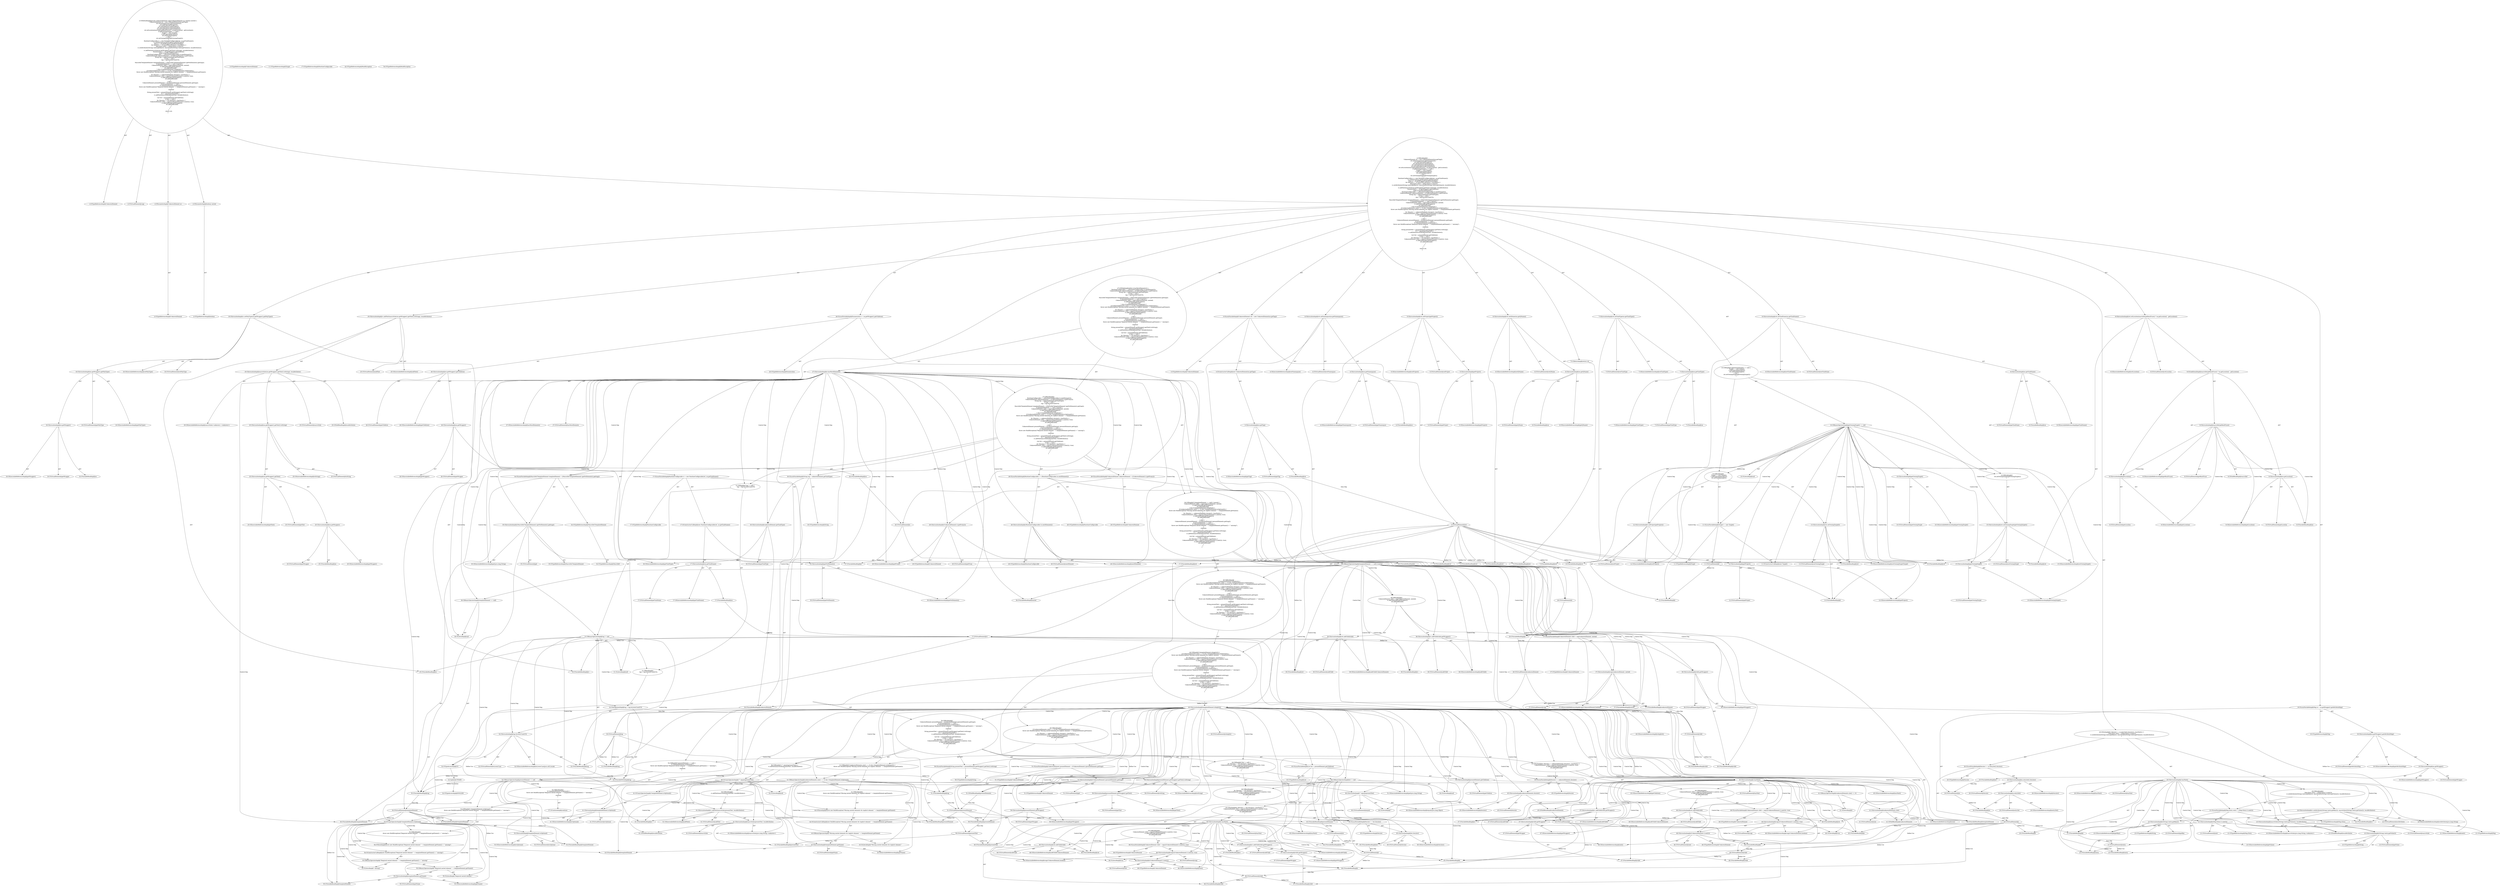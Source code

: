 digraph "copy#?,UnknownElement,boolean" {
0 [label="2:CtTypeReferenceImpl@UnknownElement" shape=ellipse]
1 [label="2:CtVirtualElement@copy" shape=ellipse]
2 [label="2:CtParameterImpl@UnknownElement ue" shape=ellipse]
3 [label="2:CtTypeReferenceImpl@UnknownElement" shape=ellipse]
4 [label="2:CtParameterImpl@boolean nested" shape=ellipse]
5 [label="2:CtTypeReferenceImpl@boolean" shape=ellipse]
6 [label="3:CtTypeReferenceImpl@UnknownElement" shape=ellipse]
7 [label="3:CtTypeReferenceImpl@UnknownElement" shape=ellipse]
8 [label="3:CtExecutableReferenceImpl@getTag()" shape=ellipse]
9 [label="3:CtVirtualElement@getTag" shape=ellipse]
10 [label="3:CtVariableReadImpl@ue" shape=ellipse]
11 [label="3:CtInvocationImpl@ue.getTag()" shape=ellipse]
12 [label="3:CtConstructorCallImpl@new UnknownElement(ue.getTag())" shape=ellipse]
13 [label="3:CtVirtualElement@ret" shape=ellipse]
14 [label="3:CtLocalVariableImpl@UnknownElement ret = new UnknownElement(ue.getTag())" shape=ellipse]
15 [label="4:CtExecutableReferenceImpl@setNamespace()" shape=ellipse]
16 [label="4:CtVirtualElement@setNamespace" shape=ellipse]
17 [label="4:CtVariableReadImpl@ret" shape=ellipse]
18 [label="4:CtExecutableReferenceImpl@getNamespace()" shape=ellipse]
19 [label="4:CtVirtualElement@getNamespace" shape=ellipse]
20 [label="4:CtVariableReadImpl@ue" shape=ellipse]
21 [label="4:CtInvocationImpl@ue.getNamespace()" shape=ellipse]
22 [label="4:CtInvocationImpl@ret.setNamespace(ue.getNamespace())" shape=ellipse]
23 [label="5:CtExecutableReferenceImpl@setProject()" shape=ellipse]
24 [label="5:CtVirtualElement@setProject" shape=ellipse]
25 [label="5:CtVariableReadImpl@ret" shape=ellipse]
26 [label="5:CtExecutableReferenceImpl@getProject()" shape=ellipse]
27 [label="5:CtVirtualElement@getProject" shape=ellipse]
28 [label="5:CtInvocationImpl@getProject()" shape=ellipse]
29 [label="5:CtInvocationImpl@ret.setProject(getProject())" shape=ellipse]
30 [label="6:CtExecutableReferenceImpl@setQName()" shape=ellipse]
31 [label="6:CtVirtualElement@setQName" shape=ellipse]
32 [label="6:CtVariableReadImpl@ret" shape=ellipse]
33 [label="6:CtExecutableReferenceImpl@getQName()" shape=ellipse]
34 [label="6:CtVirtualElement@getQName" shape=ellipse]
35 [label="6:CtVariableReadImpl@ue" shape=ellipse]
36 [label="6:CtInvocationImpl@ue.getQName()" shape=ellipse]
37 [label="6:CtInvocationImpl@ret.setQName(ue.getQName())" shape=ellipse]
38 [label="7:CtExecutableReferenceImpl@setTaskType()" shape=ellipse]
39 [label="7:CtVirtualElement@setTaskType" shape=ellipse]
40 [label="7:CtVariableReadImpl@ret" shape=ellipse]
41 [label="7:CtExecutableReferenceImpl@getTaskType()" shape=ellipse]
42 [label="7:CtVirtualElement@getTaskType" shape=ellipse]
43 [label="7:CtVariableReadImpl@ue" shape=ellipse]
44 [label="7:CtInvocationImpl@ue.getTaskType()" shape=ellipse]
45 [label="7:CtInvocationImpl@ret.setTaskType(ue.getTaskType())" shape=ellipse]
46 [label="8:CtExecutableReferenceImpl@setTaskName()" shape=ellipse]
47 [label="8:CtVirtualElement@setTaskName" shape=ellipse]
48 [label="8:CtVariableReadImpl@ret" shape=ellipse]
49 [label="8:CtExecutableReferenceImpl@getTaskName()" shape=ellipse]
50 [label="8:CtVirtualElement@getTaskName" shape=ellipse]
51 [label="8:CtVariableReadImpl@ue" shape=ellipse]
52 [label="8:CtInvocationImpl@ue.getTaskName()" shape=ellipse]
53 [label="8:CtInvocationImpl@ret.setTaskName(ue.getTaskName())" shape=ellipse]
54 [label="9:CtExecutableReferenceImpl@setLocation()" shape=ellipse]
55 [label="9:CtVirtualElement@setLocation" shape=ellipse]
56 [label="9:CtVariableReadImpl@ret" shape=ellipse]
57 [label="9:CtExecutableReferenceImpl@getBackTrace()" shape=ellipse]
58 [label="9:CtVirtualElement@getBackTrace" shape=ellipse]
59 [label="9:CtFieldReadImpl@macroDef" shape=ellipse]
60 [label="9:CtInvocationImpl@macroDef.getBackTrace()" shape=ellipse]
61 [label="9:CtExecutableReferenceImpl@getLocation()" shape=ellipse]
62 [label="9:CtVirtualElement@getLocation" shape=ellipse]
63 [label="9:CtVariableReadImpl@ue" shape=ellipse]
64 [label="9:CtInvocationImpl@ue.getLocation()" shape=ellipse]
65 [label="9:CtExecutableReferenceImpl@getLocation()" shape=ellipse]
66 [label="9:CtVirtualElement@getLocation" shape=ellipse]
67 [label="9:CtInvocationImpl@getLocation()" shape=ellipse]
68 [label="9:CtConditionalImpl@macroDef.getBackTrace() ? ue.getLocation() : getLocation()" shape=ellipse]
69 [label="9:CtInvocationImpl@ret.setLocation(macroDef.getBackTrace() ? ue.getLocation() : getLocation())" shape=ellipse]
70 [label="10:CtExecutableReferenceImpl@getOwningTarget()" shape=ellipse]
71 [label="10:CtVirtualElement@getOwningTarget" shape=ellipse]
72 [label="10:CtInvocationImpl@getOwningTarget()" shape=ellipse]
73 [label="10:CtLiteralImpl@null" shape=ellipse]
74 [label="10:CtBinaryOperatorImpl@getOwningTarget() == null" shape=ellipse]
75 [label="11:CtTypeReferenceImpl@Target" shape=ellipse]
76 [label="11:CtTypeReferenceImpl@Target" shape=ellipse]
77 [label="11:CtConstructorCallImpl@new Target()" shape=ellipse]
78 [label="11:CtVirtualElement@t" shape=ellipse]
79 [label="11:CtLocalVariableImpl@Target t = new Target()" shape=ellipse]
80 [label="12:CtExecutableReferenceImpl@setProject()" shape=ellipse]
81 [label="12:CtVirtualElement@setProject" shape=ellipse]
82 [label="12:CtVariableReadImpl@t" shape=ellipse]
83 [label="12:CtExecutableReferenceImpl@getProject()" shape=ellipse]
84 [label="12:CtVirtualElement@getProject" shape=ellipse]
85 [label="12:CtInvocationImpl@getProject()" shape=ellipse]
86 [label="12:CtInvocationImpl@t.setProject(getProject())" shape=ellipse]
87 [label="13:CtExecutableReferenceImpl@setOwningTarget(Target)" shape=ellipse]
88 [label="13:CtVirtualElement@setOwningTarget" shape=ellipse]
89 [label="13:CtVariableReadImpl@ret" shape=ellipse]
90 [label="13:CtVariableReadImpl@t" shape=ellipse]
91 [label="13:CtInvocationImpl@ret.setOwningTarget(t)" shape=ellipse]
92 [label="10:CtBlockImpl@\{
    Target t = new Target();
    t.setProject(getProject());
    ret.setOwningTarget(t);
\}" shape=ellipse]
93 [label="15:CtExecutableReferenceImpl@setOwningTarget()" shape=ellipse]
94 [label="15:CtVirtualElement@setOwningTarget" shape=ellipse]
95 [label="15:CtVariableReadImpl@ret" shape=ellipse]
96 [label="15:CtExecutableReferenceImpl@getOwningTarget()" shape=ellipse]
97 [label="15:CtVirtualElement@getOwningTarget" shape=ellipse]
98 [label="15:CtInvocationImpl@getOwningTarget()" shape=ellipse]
99 [label="15:CtInvocationImpl@ret.setOwningTarget(getOwningTarget())" shape=ellipse]
100 [label="14:CtBlockImpl@\{
    ret.setOwningTarget(getOwningTarget());
\}" shape=ellipse]
101 [label="10:CtIfImpl@if (getOwningTarget() == null) \{
    Target t = new Target();
    t.setProject(getProject());
    ret.setOwningTarget(t);
\} else \{
    ret.setOwningTarget(getOwningTarget());
\}" shape=ellipse]
102 [label="17:CtTypeReferenceImpl@RuntimeConfigurable" shape=ellipse]
103 [label="17:CtTypeReferenceImpl@RuntimeConfigurable" shape=ellipse]
104 [label="17:CtVariableReadImpl@ret" shape=ellipse]
105 [label="17:CtExecutableReferenceImpl@getTaskName()" shape=ellipse]
106 [label="17:CtVirtualElement@getTaskName" shape=ellipse]
107 [label="17:CtVariableReadImpl@ue" shape=ellipse]
108 [label="17:CtInvocationImpl@ue.getTaskName()" shape=ellipse]
109 [label="17:CtConstructorCallImpl@new RuntimeConfigurable(ret, ue.getTaskName())" shape=ellipse]
110 [label="17:CtVirtualElement@rc" shape=ellipse]
111 [label="17:CtLocalVariableImpl@RuntimeConfigurable rc = new RuntimeConfigurable(ret, ue.getTaskName())" shape=ellipse]
112 [label="18:CtExecutableReferenceImpl@setPolyType()" shape=ellipse]
113 [label="18:CtVirtualElement@setPolyType" shape=ellipse]
114 [label="18:CtVariableReadImpl@rc" shape=ellipse]
115 [label="18:CtExecutableReferenceImpl@getPolyType()" shape=ellipse]
116 [label="18:CtVirtualElement@getPolyType" shape=ellipse]
117 [label="18:CtExecutableReferenceImpl@getWrapper()" shape=ellipse]
118 [label="18:CtVirtualElement@getWrapper" shape=ellipse]
119 [label="18:CtVariableReadImpl@ue" shape=ellipse]
120 [label="18:CtInvocationImpl@ue.getWrapper()" shape=ellipse]
121 [label="18:CtInvocationImpl@ue.getWrapper().getPolyType()" shape=ellipse]
122 [label="18:CtInvocationImpl@rc.setPolyType(ue.getWrapper().getPolyType())" shape=ellipse]
123 [label="19:CtTypeReferenceImpl@Map" shape=ellipse]
124 [label="19:CtExecutableReferenceImpl@getAttributeMap()" shape=ellipse]
125 [label="19:CtVirtualElement@getAttributeMap" shape=ellipse]
126 [label="19:CtExecutableReferenceImpl@getWrapper()" shape=ellipse]
127 [label="19:CtVirtualElement@getWrapper" shape=ellipse]
128 [label="19:CtVariableReadImpl@ue" shape=ellipse]
129 [label="19:CtInvocationImpl@ue.getWrapper()" shape=ellipse]
130 [label="19:CtInvocationImpl@ue.getWrapper().getAttributeMap()" shape=ellipse]
131 [label="19:CtVirtualElement@m" shape=ellipse]
132 [label="19:CtLocalVariableImpl@Map m = ue.getWrapper().getAttributeMap()" shape=ellipse]
133 [label="20:CtTypeReferenceImpl@Iterator" shape=ellipse]
134 [label="20:CtExecutableReferenceImpl@iterator()" shape=ellipse]
135 [label="20:CtVirtualElement@iterator" shape=ellipse]
136 [label="20:CtExecutableReferenceImpl@entrySet()" shape=ellipse]
137 [label="20:CtVirtualElement@entrySet" shape=ellipse]
138 [label="20:CtVariableReadImpl@m" shape=ellipse]
139 [label="20:CtInvocationImpl@m.entrySet()" shape=ellipse]
140 [label="20:CtInvocationImpl@m.entrySet().iterator()" shape=ellipse]
141 [label="20:CtVirtualElement@i" shape=ellipse]
142 [label="20:CtLocalVariableImpl@Iterator i = m.entrySet().iterator()" shape=ellipse]
143 [label="20:CtExecutableReferenceImpl@hasNext()" shape=ellipse]
144 [label="20:CtVirtualElement@hasNext" shape=ellipse]
145 [label="20:CtVariableReadImpl@i" shape=ellipse]
146 [label="20:CtInvocationImpl@i.hasNext()" shape=ellipse]
147 [label="21:CtTypeReferenceImpl@Map.Entry" shape=ellipse]
148 [label="21:CtTypeReferenceImpl@Map" shape=ellipse]
149 [label="21:CtExecutableReferenceImpl@next()" shape=ellipse]
150 [label="21:CtVirtualElement@next" shape=ellipse]
151 [label="21:CtVariableReadImpl@i" shape=ellipse]
152 [label="21:CtInvocationImpl@((Map.Entry) (i.next()))" shape=ellipse]
153 [label="21:CtTypeReferenceImpl@Map.Entry" shape=ellipse]
154 [label="21:CtVirtualElement@entry" shape=ellipse]
155 [label="21:CtLocalVariableImpl@Map.Entry entry = ((Map.Entry) (i.next()))" shape=ellipse]
156 [label="22:CtExecutableReferenceImpl@setAttribute(java.lang.String)" shape=ellipse]
157 [label="22:CtVirtualElement@setAttribute" shape=ellipse]
158 [label="22:CtVariableReadImpl@rc" shape=ellipse]
159 [label="23:CtExecutableReferenceImpl@getKey()" shape=ellipse]
160 [label="23:CtVirtualElement@getKey" shape=ellipse]
161 [label="23:CtVariableReadImpl@entry" shape=ellipse]
162 [label="23:CtInvocationImpl@((String) (entry.getKey()))" shape=ellipse]
163 [label="23:CtTypeReferenceImpl@String" shape=ellipse]
164 [label="23:CtExecutableReferenceImpl@macroSubs(java.lang.String,<unknown>)" shape=ellipse]
165 [label="23:CtVirtualElement@macroSubs" shape=ellipse]
166 [label="23:CtExecutableReferenceImpl@getValue()" shape=ellipse]
167 [label="23:CtVirtualElement@getValue" shape=ellipse]
168 [label="23:CtVariableReadImpl@entry" shape=ellipse]
169 [label="23:CtInvocationImpl@((String) (entry.getValue()))" shape=ellipse]
170 [label="23:CtTypeReferenceImpl@String" shape=ellipse]
171 [label="23:CtFieldReadImpl@localAttributes" shape=ellipse]
172 [label="23:CtInvocationImpl@macroSubs(((String) (entry.getValue())), localAttributes)" shape=ellipse]
173 [label="22:CtInvocationImpl@rc.setAttribute(((String) (entry.getKey())), macroSubs(((String) (entry.getValue())), localAttributes))" shape=ellipse]
174 [label="20:CtBlockImpl@\{
    Map.Entry entry = ((Map.Entry) (i.next()));
    rc.setAttribute(((String) (entry.getKey())), macroSubs(((String) (entry.getValue())), localAttributes));
\}" shape=ellipse]
175 [label="20:CtForImpl@for (Iterator i = m.entrySet().iterator(); i.hasNext();) \{
    Map.Entry entry = ((Map.Entry) (i.next()));
    rc.setAttribute(((String) (entry.getKey())), macroSubs(((String) (entry.getValue())), localAttributes));
\}" shape=ellipse]
176 [label="25:CtExecutableReferenceImpl@addText()" shape=ellipse]
177 [label="25:CtVirtualElement@addText" shape=ellipse]
178 [label="25:CtVariableReadImpl@rc" shape=ellipse]
179 [label="25:CtExecutableReferenceImpl@macroSubs(<unknown>,<unknown>)" shape=ellipse]
180 [label="25:CtVirtualElement@macroSubs" shape=ellipse]
181 [label="25:CtExecutableReferenceImpl@toString()" shape=ellipse]
182 [label="25:CtVirtualElement@toString" shape=ellipse]
183 [label="25:CtExecutableReferenceImpl@getText()" shape=ellipse]
184 [label="25:CtVirtualElement@getText" shape=ellipse]
185 [label="25:CtExecutableReferenceImpl@getWrapper()" shape=ellipse]
186 [label="25:CtVirtualElement@getWrapper" shape=ellipse]
187 [label="25:CtVariableReadImpl@ue" shape=ellipse]
188 [label="25:CtInvocationImpl@ue.getWrapper()" shape=ellipse]
189 [label="25:CtInvocationImpl@ue.getWrapper().getText()" shape=ellipse]
190 [label="25:CtInvocationImpl@ue.getWrapper().getText().toString()" shape=ellipse]
191 [label="25:CtFieldReadImpl@localAttributes" shape=ellipse]
192 [label="25:CtInvocationImpl@macroSubs(ue.getWrapper().getText().toString(), localAttributes)" shape=ellipse]
193 [label="25:CtInvocationImpl@rc.addText(macroSubs(ue.getWrapper().getText().toString(), localAttributes))" shape=ellipse]
194 [label="26:CtTypeReferenceImpl@Enumeration" shape=ellipse]
195 [label="26:CtExecutableReferenceImpl@getChildren()" shape=ellipse]
196 [label="26:CtVirtualElement@getChildren" shape=ellipse]
197 [label="26:CtExecutableReferenceImpl@getWrapper()" shape=ellipse]
198 [label="26:CtVirtualElement@getWrapper" shape=ellipse]
199 [label="26:CtVariableReadImpl@ue" shape=ellipse]
200 [label="26:CtInvocationImpl@ue.getWrapper()" shape=ellipse]
201 [label="26:CtInvocationImpl@ue.getWrapper().getChildren()" shape=ellipse]
202 [label="26:CtVirtualElement@e" shape=ellipse]
203 [label="26:CtLocalVariableImpl@Enumeration e = ue.getWrapper().getChildren()" shape=ellipse]
204 [label="27:CtExecutableReferenceImpl@hasMoreElements()" shape=ellipse]
205 [label="27:CtVirtualElement@hasMoreElements" shape=ellipse]
206 [label="27:CtVariableReadImpl@e" shape=ellipse]
207 [label="27:CtInvocationImpl@e.hasMoreElements()" shape=ellipse]
208 [label="28:CtTypeReferenceImpl@RuntimeConfigurable" shape=ellipse]
209 [label="28:CtExecutableReferenceImpl@nextElement()" shape=ellipse]
210 [label="28:CtVirtualElement@nextElement" shape=ellipse]
211 [label="28:CtVariableReadImpl@e" shape=ellipse]
212 [label="28:CtInvocationImpl@((RuntimeConfigurable) (e.nextElement()))" shape=ellipse]
213 [label="28:CtTypeReferenceImpl@RuntimeConfigurable" shape=ellipse]
214 [label="28:CtVirtualElement@r" shape=ellipse]
215 [label="28:CtLocalVariableImpl@RuntimeConfigurable r = ((RuntimeConfigurable) (e.nextElement()))" shape=ellipse]
216 [label="29:CtTypeReferenceImpl@UnknownElement" shape=ellipse]
217 [label="29:CtExecutableReferenceImpl@getProxy()" shape=ellipse]
218 [label="29:CtVirtualElement@getProxy" shape=ellipse]
219 [label="29:CtVariableReadImpl@r" shape=ellipse]
220 [label="29:CtInvocationImpl@((UnknownElement) (r.getProxy()))" shape=ellipse]
221 [label="29:CtTypeReferenceImpl@UnknownElement" shape=ellipse]
222 [label="29:CtVirtualElement@unknownElement" shape=ellipse]
223 [label="29:CtLocalVariableImpl@UnknownElement unknownElement = ((UnknownElement) (r.getProxy()))" shape=ellipse]
224 [label="30:CtTypeReferenceImpl@String" shape=ellipse]
225 [label="30:CtExecutableReferenceImpl@getTaskType()" shape=ellipse]
226 [label="30:CtVirtualElement@getTaskType" shape=ellipse]
227 [label="30:CtVariableReadImpl@unknownElement" shape=ellipse]
228 [label="30:CtInvocationImpl@unknownElement.getTaskType()" shape=ellipse]
229 [label="30:CtVirtualElement@tag" shape=ellipse]
230 [label="30:CtLocalVariableImpl@String tag = unknownElement.getTaskType()" shape=ellipse]
231 [label="31:CtVariableReadImpl@tag" shape=ellipse]
232 [label="31:CtLiteralImpl@null" shape=ellipse]
233 [label="31:CtBinaryOperatorImpl@tag != null" shape=ellipse]
234 [label="32:CtVariableWriteImpl@tag" shape=ellipse]
235 [label="32:CtExecutableReferenceImpl@toLowerCase(java.util.Locale)" shape=ellipse]
236 [label="32:CtVirtualElement@toLowerCase" shape=ellipse]
237 [label="32:CtVariableReadImpl@tag" shape=ellipse]
238 [label="32:CtTypeAccessImpl@US" shape=ellipse]
239 [label="32:CtInvocationImpl@tag.toLowerCase(US)" shape=ellipse]
240 [label="32:CtAssignmentImpl@tag = tag.toLowerCase(US)" shape=ellipse]
241 [label="31:CtBlockImpl@\{
    tag = tag.toLowerCase(US);
\}" shape=ellipse]
242 [label="31:CtIfImpl@if (tag != null) \{
    tag = tag.toLowerCase(US);
\}" shape=ellipse]
243 [label="34:CtTypeReferenceImpl@MacroDef.TemplateElement" shape=ellipse]
244 [label="34:CtTypeReferenceImpl@MacroDef" shape=ellipse]
245 [label="35:CtExecutableReferenceImpl@get(java.lang.String)" shape=ellipse]
246 [label="35:CtVirtualElement@get" shape=ellipse]
247 [label="35:CtExecutableReferenceImpl@getNsElements()" shape=ellipse]
248 [label="35:CtVirtualElement@getNsElements" shape=ellipse]
249 [label="35:CtInvocationImpl@getNsElements()" shape=ellipse]
250 [label="35:CtVariableReadImpl@tag" shape=ellipse]
251 [label="35:CtInvocationImpl@((MacroDef.TemplateElement) (getNsElements().get(tag)))" shape=ellipse]
252 [label="35:CtTypeReferenceImpl@MacroDef.TemplateElement" shape=ellipse]
253 [label="34:CtVirtualElement@templateElement" shape=ellipse]
254 [label="34:CtLocalVariableImpl@MacroDef.TemplateElement templateElement = ((MacroDef.TemplateElement) (getNsElements().get(tag)))" shape=ellipse]
255 [label="36:CtVariableReadImpl@templateElement" shape=ellipse]
256 [label="36:CtLiteralImpl@null" shape=ellipse]
257 [label="36:CtBinaryOperatorImpl@(templateElement == null)" shape=ellipse]
258 [label="36:CtVariableReadImpl@nested" shape=ellipse]
259 [label="36:CtBinaryOperatorImpl@(templateElement == null) || nested" shape=ellipse]
260 [label="37:CtTypeReferenceImpl@UnknownElement" shape=ellipse]
261 [label="37:CtExecutableReferenceImpl@copy(UnknownElement,boolean)" shape=ellipse]
262 [label="37:CtVirtualElement@copy" shape=ellipse]
263 [label="37:CtVariableReadImpl@unknownElement" shape=ellipse]
264 [label="37:CtVariableReadImpl@nested" shape=ellipse]
265 [label="37:CtInvocationImpl@copy(unknownElement, nested)" shape=ellipse]
266 [label="37:CtVirtualElement@child" shape=ellipse]
267 [label="37:CtLocalVariableImpl@UnknownElement child = copy(unknownElement, nested)" shape=ellipse]
268 [label="38:CtExecutableReferenceImpl@addChild()" shape=ellipse]
269 [label="38:CtVirtualElement@addChild" shape=ellipse]
270 [label="38:CtVariableReadImpl@rc" shape=ellipse]
271 [label="38:CtExecutableReferenceImpl@getWrapper()" shape=ellipse]
272 [label="38:CtVirtualElement@getWrapper" shape=ellipse]
273 [label="38:CtVariableReadImpl@child" shape=ellipse]
274 [label="38:CtInvocationImpl@child.getWrapper()" shape=ellipse]
275 [label="38:CtInvocationImpl@rc.addChild(child.getWrapper())" shape=ellipse]
276 [label="39:CtExecutableReferenceImpl@addChild(UnknownElement)" shape=ellipse]
277 [label="39:CtVirtualElement@addChild" shape=ellipse]
278 [label="39:CtVariableReadImpl@ret" shape=ellipse]
279 [label="39:CtVariableReadImpl@child" shape=ellipse]
280 [label="39:CtInvocationImpl@ret.addChild(child)" shape=ellipse]
281 [label="36:CtBlockImpl@\{
    UnknownElement child = copy(unknownElement, nested);
    rc.addChild(child.getWrapper());
    ret.addChild(child);
\}" shape=ellipse]
282 [label="40:CtExecutableReferenceImpl@isImplicit()" shape=ellipse]
283 [label="40:CtVirtualElement@isImplicit" shape=ellipse]
284 [label="40:CtVariableReadImpl@templateElement" shape=ellipse]
285 [label="40:CtInvocationImpl@templateElement.isImplicit()" shape=ellipse]
286 [label="41:CtExecutableReferenceImpl@size()" shape=ellipse]
287 [label="41:CtVirtualElement@size" shape=ellipse]
288 [label="41:CtFieldReadImpl@unknownElements" shape=ellipse]
289 [label="41:CtInvocationImpl@unknownElements.size()" shape=ellipse]
290 [label="41:CtLiteralImpl@0" shape=ellipse]
291 [label="41:CtBinaryOperatorImpl@(unknownElements.size() == 0)" shape=ellipse]
292 [label="41:CtExecutableReferenceImpl@isOptional()" shape=ellipse]
293 [label="41:CtVirtualElement@isOptional" shape=ellipse]
294 [label="41:CtVariableReadImpl@templateElement" shape=ellipse]
295 [label="41:CtInvocationImpl@templateElement.isOptional()" shape=ellipse]
296 [label="41:CtUnaryOperatorImpl@(!templateElement.isOptional())" shape=ellipse]
297 [label="41:CtBinaryOperatorImpl@(unknownElements.size() == 0) && (!templateElement.isOptional())" shape=ellipse]
298 [label="42:CtTypeReferenceImpl@BuildException" shape=ellipse]
299 [label="43:CtLiteralImpl@\"Missing nested elements for implicit element \"" shape=ellipse]
300 [label="43:CtExecutableReferenceImpl@getName()" shape=ellipse]
301 [label="43:CtVirtualElement@getName" shape=ellipse]
302 [label="43:CtVariableReadImpl@templateElement" shape=ellipse]
303 [label="43:CtInvocationImpl@templateElement.getName()" shape=ellipse]
304 [label="43:CtBinaryOperatorImpl@\"Missing nested elements for implicit element \" + templateElement.getName()" shape=ellipse]
305 [label="42:CtConstructorCallImpl@new BuildException(\"Missing nested elements for implicit element \" + templateElement.getName())" shape=ellipse]
306 [label="42:CtThrowImpl@throw new BuildException(\"Missing nested elements for implicit element \" + templateElement.getName())" shape=ellipse]
307 [label="41:CtBlockImpl@\{
    throw new BuildException(\"Missing nested elements for implicit element \" + templateElement.getName());
\}" shape=ellipse]
308 [label="41:CtIfImpl@if ((unknownElements.size() == 0) && (!templateElement.isOptional())) \{
    throw new BuildException(\"Missing nested elements for implicit element \" + templateElement.getName());
\}" shape=ellipse]
309 [label="45:CtTypeReferenceImpl@Iterator" shape=ellipse]
310 [label="45:CtExecutableReferenceImpl@iterator()" shape=ellipse]
311 [label="45:CtVirtualElement@iterator" shape=ellipse]
312 [label="45:CtFieldReadImpl@unknownElements" shape=ellipse]
313 [label="45:CtInvocationImpl@unknownElements.iterator()" shape=ellipse]
314 [label="45:CtVirtualElement@i" shape=ellipse]
315 [label="45:CtLocalVariableImpl@Iterator i = unknownElements.iterator()" shape=ellipse]
316 [label="45:CtExecutableReferenceImpl@hasNext()" shape=ellipse]
317 [label="45:CtVirtualElement@hasNext" shape=ellipse]
318 [label="45:CtVariableReadImpl@i" shape=ellipse]
319 [label="45:CtInvocationImpl@i.hasNext()" shape=ellipse]
320 [label="46:CtTypeReferenceImpl@UnknownElement" shape=ellipse]
321 [label="46:CtExecutableReferenceImpl@copy(UnknownElement,boolean)" shape=ellipse]
322 [label="46:CtVirtualElement@copy" shape=ellipse]
323 [label="46:CtExecutableReferenceImpl@next()" shape=ellipse]
324 [label="46:CtVirtualElement@next" shape=ellipse]
325 [label="46:CtVariableReadImpl@i" shape=ellipse]
326 [label="46:CtInvocationImpl@((UnknownElement) (i.next()))" shape=ellipse]
327 [label="46:CtTypeReferenceImpl@UnknownElement" shape=ellipse]
328 [label="46:CtLiteralImpl@true" shape=ellipse]
329 [label="46:CtInvocationImpl@copy(((UnknownElement) (i.next())), true)" shape=ellipse]
330 [label="46:CtVirtualElement@child" shape=ellipse]
331 [label="46:CtLocalVariableImpl@UnknownElement child = copy(((UnknownElement) (i.next())), true)" shape=ellipse]
332 [label="47:CtExecutableReferenceImpl@addChild()" shape=ellipse]
333 [label="47:CtVirtualElement@addChild" shape=ellipse]
334 [label="47:CtVariableReadImpl@rc" shape=ellipse]
335 [label="47:CtExecutableReferenceImpl@getWrapper()" shape=ellipse]
336 [label="47:CtVirtualElement@getWrapper" shape=ellipse]
337 [label="47:CtVariableReadImpl@child" shape=ellipse]
338 [label="47:CtInvocationImpl@child.getWrapper()" shape=ellipse]
339 [label="47:CtInvocationImpl@rc.addChild(child.getWrapper())" shape=ellipse]
340 [label="48:CtExecutableReferenceImpl@addChild(UnknownElement)" shape=ellipse]
341 [label="48:CtVirtualElement@addChild" shape=ellipse]
342 [label="48:CtVariableReadImpl@ret" shape=ellipse]
343 [label="48:CtVariableReadImpl@child" shape=ellipse]
344 [label="48:CtInvocationImpl@ret.addChild(child)" shape=ellipse]
345 [label="45:CtBlockImpl@\{
    UnknownElement child = copy(((UnknownElement) (i.next())), true);
    rc.addChild(child.getWrapper());
    ret.addChild(child);
\}" shape=ellipse]
346 [label="45:CtForImpl@for (Iterator i = unknownElements.iterator(); i.hasNext();) \{
    UnknownElement child = copy(((UnknownElement) (i.next())), true);
    rc.addChild(child.getWrapper());
    ret.addChild(child);
\}" shape=ellipse]
347 [label="40:CtBlockImpl@\{
    if ((unknownElements.size() == 0) && (!templateElement.isOptional())) \{
        throw new BuildException(\"Missing nested elements for implicit element \" + templateElement.getName());
    \}
    for (Iterator i = unknownElements.iterator(); i.hasNext();) \{
        UnknownElement child = copy(((UnknownElement) (i.next())), true);
        rc.addChild(child.getWrapper());
        ret.addChild(child);
    \}
\}" shape=ellipse]
348 [label="51:CtTypeReferenceImpl@UnknownElement" shape=ellipse]
349 [label="51:CtExecutableReferenceImpl@get(java.lang.String)" shape=ellipse]
350 [label="51:CtVirtualElement@get" shape=ellipse]
351 [label="51:CtFieldReadImpl@presentElements" shape=ellipse]
352 [label="51:CtVariableReadImpl@tag" shape=ellipse]
353 [label="51:CtInvocationImpl@((UnknownElement) (presentElements.get(tag)))" shape=ellipse]
354 [label="51:CtTypeReferenceImpl@UnknownElement" shape=ellipse]
355 [label="51:CtVirtualElement@presentElement" shape=ellipse]
356 [label="51:CtLocalVariableImpl@UnknownElement presentElement = ((UnknownElement) (presentElements.get(tag)))" shape=ellipse]
357 [label="52:CtVariableReadImpl@presentElement" shape=ellipse]
358 [label="52:CtLiteralImpl@null" shape=ellipse]
359 [label="52:CtBinaryOperatorImpl@presentElement == null" shape=ellipse]
360 [label="53:CtExecutableReferenceImpl@isOptional()" shape=ellipse]
361 [label="53:CtVirtualElement@isOptional" shape=ellipse]
362 [label="53:CtVariableReadImpl@templateElement" shape=ellipse]
363 [label="53:CtInvocationImpl@templateElement.isOptional()" shape=ellipse]
364 [label="53:CtUnaryOperatorImpl@!templateElement.isOptional()" shape=ellipse]
365 [label="54:CtTypeReferenceImpl@BuildException" shape=ellipse]
366 [label="55:CtLiteralImpl@\"Required nested element \"" shape=ellipse]
367 [label="55:CtExecutableReferenceImpl@getName()" shape=ellipse]
368 [label="55:CtVirtualElement@getName" shape=ellipse]
369 [label="55:CtVariableReadImpl@templateElement" shape=ellipse]
370 [label="55:CtInvocationImpl@templateElement.getName()" shape=ellipse]
371 [label="55:CtBinaryOperatorImpl@(\"Required nested element \" + templateElement.getName())" shape=ellipse]
372 [label="55:CtLiteralImpl@\" missing\"" shape=ellipse]
373 [label="55:CtBinaryOperatorImpl@(\"Required nested element \" + templateElement.getName()) + \" missing\"" shape=ellipse]
374 [label="54:CtConstructorCallImpl@new BuildException((\"Required nested element \" + templateElement.getName()) + \" missing\")" shape=ellipse]
375 [label="54:CtThrowImpl@throw new BuildException((\"Required nested element \" + templateElement.getName()) + \" missing\")" shape=ellipse]
376 [label="53:CtBlockImpl@\{
    throw new BuildException((\"Required nested element \" + templateElement.getName()) + \" missing\");
\}" shape=ellipse]
377 [label="53:CtIfImpl@if (!templateElement.isOptional()) \{
    throw new BuildException((\"Required nested element \" + templateElement.getName()) + \" missing\");
\}" shape=ellipse]
378 [label="57:CtContinueImpl@continue" shape=ellipse]
379 [label="52:CtBlockImpl@\{
    if (!templateElement.isOptional()) \{
        throw new BuildException((\"Required nested element \" + templateElement.getName()) + \" missing\");
    \}
    continue;
\}" shape=ellipse]
380 [label="52:CtIfImpl@if (presentElement == null) \{
    if (!templateElement.isOptional()) \{
        throw new BuildException((\"Required nested element \" + templateElement.getName()) + \" missing\");
    \}
    continue;
\}" shape=ellipse]
381 [label="59:CtTypeReferenceImpl@String" shape=ellipse]
382 [label="59:CtExecutableReferenceImpl@toString()" shape=ellipse]
383 [label="59:CtVirtualElement@toString" shape=ellipse]
384 [label="59:CtExecutableReferenceImpl@getText()" shape=ellipse]
385 [label="59:CtVirtualElement@getText" shape=ellipse]
386 [label="59:CtExecutableReferenceImpl@getWrapper()" shape=ellipse]
387 [label="59:CtVirtualElement@getWrapper" shape=ellipse]
388 [label="59:CtVariableReadImpl@presentElement" shape=ellipse]
389 [label="59:CtInvocationImpl@presentElement.getWrapper()" shape=ellipse]
390 [label="59:CtInvocationImpl@presentElement.getWrapper().getText()" shape=ellipse]
391 [label="59:CtInvocationImpl@presentElement.getWrapper().getText().toString()" shape=ellipse]
392 [label="59:CtVirtualElement@presentText" shape=ellipse]
393 [label="59:CtLocalVariableImpl@String presentText = presentElement.getWrapper().getText().toString()" shape=ellipse]
394 [label="60:CtExecutableReferenceImpl@equals(java.lang.Object)" shape=ellipse]
395 [label="60:CtVirtualElement@equals" shape=ellipse]
396 [label="60:CtLiteralImpl@\"\"" shape=ellipse]
397 [label="60:CtVariableReadImpl@presentText" shape=ellipse]
398 [label="60:CtInvocationImpl@\"\".equals(presentText)" shape=ellipse]
399 [label="60:CtUnaryOperatorImpl@!\"\".equals(presentText)" shape=ellipse]
400 [label="61:CtExecutableReferenceImpl@addText()" shape=ellipse]
401 [label="61:CtVirtualElement@addText" shape=ellipse]
402 [label="61:CtVariableReadImpl@rc" shape=ellipse]
403 [label="61:CtExecutableReferenceImpl@macroSubs(java.lang.String,<unknown>)" shape=ellipse]
404 [label="61:CtVirtualElement@macroSubs" shape=ellipse]
405 [label="61:CtVariableReadImpl@presentText" shape=ellipse]
406 [label="61:CtFieldReadImpl@localAttributes" shape=ellipse]
407 [label="61:CtInvocationImpl@macroSubs(presentText, localAttributes)" shape=ellipse]
408 [label="61:CtInvocationImpl@rc.addText(macroSubs(presentText, localAttributes))" shape=ellipse]
409 [label="60:CtBlockImpl@\{
    rc.addText(macroSubs(presentText, localAttributes));
\}" shape=ellipse]
410 [label="60:CtIfImpl@if (!\"\".equals(presentText)) \{
    rc.addText(macroSubs(presentText, localAttributes));
\}" shape=ellipse]
411 [label="63:CtTypeReferenceImpl@List" shape=ellipse]
412 [label="63:CtExecutableReferenceImpl@getChildren()" shape=ellipse]
413 [label="63:CtVirtualElement@getChildren" shape=ellipse]
414 [label="63:CtVariableReadImpl@presentElement" shape=ellipse]
415 [label="63:CtInvocationImpl@presentElement.getChildren()" shape=ellipse]
416 [label="63:CtVirtualElement@list" shape=ellipse]
417 [label="63:CtLocalVariableImpl@List list = presentElement.getChildren()" shape=ellipse]
418 [label="64:CtVariableReadImpl@list" shape=ellipse]
419 [label="64:CtLiteralImpl@null" shape=ellipse]
420 [label="64:CtBinaryOperatorImpl@list != null" shape=ellipse]
421 [label="65:CtTypeReferenceImpl@Iterator" shape=ellipse]
422 [label="65:CtExecutableReferenceImpl@iterator()" shape=ellipse]
423 [label="65:CtVirtualElement@iterator" shape=ellipse]
424 [label="65:CtVariableReadImpl@list" shape=ellipse]
425 [label="65:CtInvocationImpl@list.iterator()" shape=ellipse]
426 [label="65:CtVirtualElement@i" shape=ellipse]
427 [label="65:CtLocalVariableImpl@Iterator i = list.iterator()" shape=ellipse]
428 [label="65:CtExecutableReferenceImpl@hasNext()" shape=ellipse]
429 [label="65:CtVirtualElement@hasNext" shape=ellipse]
430 [label="65:CtVariableReadImpl@i" shape=ellipse]
431 [label="65:CtInvocationImpl@i.hasNext()" shape=ellipse]
432 [label="66:CtTypeReferenceImpl@UnknownElement" shape=ellipse]
433 [label="66:CtExecutableReferenceImpl@copy(UnknownElement,boolean)" shape=ellipse]
434 [label="66:CtVirtualElement@copy" shape=ellipse]
435 [label="66:CtExecutableReferenceImpl@next()" shape=ellipse]
436 [label="66:CtVirtualElement@next" shape=ellipse]
437 [label="66:CtVariableReadImpl@i" shape=ellipse]
438 [label="66:CtInvocationImpl@((UnknownElement) (i.next()))" shape=ellipse]
439 [label="66:CtTypeReferenceImpl@UnknownElement" shape=ellipse]
440 [label="66:CtLiteralImpl@true" shape=ellipse]
441 [label="66:CtInvocationImpl@copy(((UnknownElement) (i.next())), true)" shape=ellipse]
442 [label="66:CtVirtualElement@child" shape=ellipse]
443 [label="66:CtLocalVariableImpl@UnknownElement child = copy(((UnknownElement) (i.next())), true)" shape=ellipse]
444 [label="67:CtExecutableReferenceImpl@addChild()" shape=ellipse]
445 [label="67:CtVirtualElement@addChild" shape=ellipse]
446 [label="67:CtVariableReadImpl@rc" shape=ellipse]
447 [label="67:CtExecutableReferenceImpl@getWrapper()" shape=ellipse]
448 [label="67:CtVirtualElement@getWrapper" shape=ellipse]
449 [label="67:CtVariableReadImpl@child" shape=ellipse]
450 [label="67:CtInvocationImpl@child.getWrapper()" shape=ellipse]
451 [label="67:CtInvocationImpl@rc.addChild(child.getWrapper())" shape=ellipse]
452 [label="68:CtExecutableReferenceImpl@addChild(UnknownElement)" shape=ellipse]
453 [label="68:CtVirtualElement@addChild" shape=ellipse]
454 [label="68:CtVariableReadImpl@ret" shape=ellipse]
455 [label="68:CtVariableReadImpl@child" shape=ellipse]
456 [label="68:CtInvocationImpl@ret.addChild(child)" shape=ellipse]
457 [label="65:CtBlockImpl@\{
    UnknownElement child = copy(((UnknownElement) (i.next())), true);
    rc.addChild(child.getWrapper());
    ret.addChild(child);
\}" shape=ellipse]
458 [label="65:CtForImpl@for (Iterator i = list.iterator(); i.hasNext();) \{
    UnknownElement child = copy(((UnknownElement) (i.next())), true);
    rc.addChild(child.getWrapper());
    ret.addChild(child);
\}" shape=ellipse]
459 [label="64:CtBlockImpl@\{
    for (Iterator i = list.iterator(); i.hasNext();) \{
        UnknownElement child = copy(((UnknownElement) (i.next())), true);
        rc.addChild(child.getWrapper());
        ret.addChild(child);
    \}
\}" shape=ellipse]
460 [label="64:CtIfImpl@if (list != null) \{
    for (Iterator i = list.iterator(); i.hasNext();) \{
        UnknownElement child = copy(((UnknownElement) (i.next())), true);
        rc.addChild(child.getWrapper());
        ret.addChild(child);
    \}
\}" shape=ellipse]
461 [label="50:CtBlockImpl@\{
    UnknownElement presentElement = ((UnknownElement) (presentElements.get(tag)));
    if (presentElement == null) \{
        if (!templateElement.isOptional()) \{
            throw new BuildException((\"Required nested element \" + templateElement.getName()) + \" missing\");
        \}
        continue;
    \}
    String presentText = presentElement.getWrapper().getText().toString();
    if (!\"\".equals(presentText)) \{
        rc.addText(macroSubs(presentText, localAttributes));
    \}
    List list = presentElement.getChildren();
    if (list != null) \{
        for (Iterator i = list.iterator(); i.hasNext();) \{
            UnknownElement child = copy(((UnknownElement) (i.next())), true);
            rc.addChild(child.getWrapper());
            ret.addChild(child);
        \}
    \}
\}" shape=ellipse]
462 [label="40:CtIfImpl@if (templateElement.isImplicit()) \{
    if ((unknownElements.size() == 0) && (!templateElement.isOptional())) \{
        throw new BuildException(\"Missing nested elements for implicit element \" + templateElement.getName());
    \}
    for (Iterator i = unknownElements.iterator(); i.hasNext();) \{
        UnknownElement child = copy(((UnknownElement) (i.next())), true);
        rc.addChild(child.getWrapper());
        ret.addChild(child);
    \}
\} else \{
    UnknownElement presentElement = ((UnknownElement) (presentElements.get(tag)));
    if (presentElement == null) \{
        if (!templateElement.isOptional()) \{
            throw new BuildException((\"Required nested element \" + templateElement.getName()) + \" missing\");
        \}
        continue;
    \}
    String presentText = presentElement.getWrapper().getText().toString();
    if (!\"\".equals(presentText)) \{
        rc.addText(macroSubs(presentText, localAttributes));
    \}
    List list = presentElement.getChildren();
    if (list != null) \{
        for (Iterator i = list.iterator(); i.hasNext();) \{
            UnknownElement child = copy(((UnknownElement) (i.next())), true);
            rc.addChild(child.getWrapper());
            ret.addChild(child);
        \}
    \}
\}" shape=ellipse]
463 [label="40:CtBlockImpl@
    if (templateElement.isImplicit()) \{
        if ((unknownElements.size() == 0) && (!templateElement.isOptional())) \{
            throw new BuildException(\"Missing nested elements for implicit element \" + templateElement.getName());
        \}
        for (Iterator i = unknownElements.iterator(); i.hasNext();) \{
            UnknownElement child = copy(((UnknownElement) (i.next())), true);
            rc.addChild(child.getWrapper());
            ret.addChild(child);
        \}
    \} else \{
        UnknownElement presentElement = ((UnknownElement) (presentElements.get(tag)));
        if (presentElement == null) \{
            if (!templateElement.isOptional()) \{
                throw new BuildException((\"Required nested element \" + templateElement.getName()) + \" missing\");
            \}
            continue;
        \}
        String presentText = presentElement.getWrapper().getText().toString();
        if (!\"\".equals(presentText)) \{
            rc.addText(macroSubs(presentText, localAttributes));
        \}
        List list = presentElement.getChildren();
        if (list != null) \{
            for (Iterator i = list.iterator(); i.hasNext();) \{
                UnknownElement child = copy(((UnknownElement) (i.next())), true);
                rc.addChild(child.getWrapper());
                ret.addChild(child);
            \}
        \}
    \}
" shape=ellipse]
464 [label="36:CtIfImpl@if ((templateElement == null) || nested) \{
    UnknownElement child = copy(unknownElement, nested);
    rc.addChild(child.getWrapper());
    ret.addChild(child);
\} else if (templateElement.isImplicit()) \{
    if ((unknownElements.size() == 0) && (!templateElement.isOptional())) \{
        throw new BuildException(\"Missing nested elements for implicit element \" + templateElement.getName());
    \}
    for (Iterator i = unknownElements.iterator(); i.hasNext();) \{
        UnknownElement child = copy(((UnknownElement) (i.next())), true);
        rc.addChild(child.getWrapper());
        ret.addChild(child);
    \}
\} else \{
    UnknownElement presentElement = ((UnknownElement) (presentElements.get(tag)));
    if (presentElement == null) \{
        if (!templateElement.isOptional()) \{
            throw new BuildException((\"Required nested element \" + templateElement.getName()) + \" missing\");
        \}
        continue;
    \}
    String presentText = presentElement.getWrapper().getText().toString();
    if (!\"\".equals(presentText)) \{
        rc.addText(macroSubs(presentText, localAttributes));
    \}
    List list = presentElement.getChildren();
    if (list != null) \{
        for (Iterator i = list.iterator(); i.hasNext();) \{
            UnknownElement child = copy(((UnknownElement) (i.next())), true);
            rc.addChild(child.getWrapper());
            ret.addChild(child);
        \}
    \}
\}" shape=ellipse]
465 [label="27:CtBlockImpl@\{
    RuntimeConfigurable r = ((RuntimeConfigurable) (e.nextElement()));
    UnknownElement unknownElement = ((UnknownElement) (r.getProxy()));
    String tag = unknownElement.getTaskType();
    if (tag != null) \{
        tag = tag.toLowerCase(US);
    \}
    MacroDef.TemplateElement templateElement = ((MacroDef.TemplateElement) (getNsElements().get(tag)));
    if ((templateElement == null) || nested) \{
        UnknownElement child = copy(unknownElement, nested);
        rc.addChild(child.getWrapper());
        ret.addChild(child);
    \} else if (templateElement.isImplicit()) \{
        if ((unknownElements.size() == 0) && (!templateElement.isOptional())) \{
            throw new BuildException(\"Missing nested elements for implicit element \" + templateElement.getName());
        \}
        for (Iterator i = unknownElements.iterator(); i.hasNext();) \{
            UnknownElement child = copy(((UnknownElement) (i.next())), true);
            rc.addChild(child.getWrapper());
            ret.addChild(child);
        \}
    \} else \{
        UnknownElement presentElement = ((UnknownElement) (presentElements.get(tag)));
        if (presentElement == null) \{
            if (!templateElement.isOptional()) \{
                throw new BuildException((\"Required nested element \" + templateElement.getName()) + \" missing\");
            \}
            continue;
        \}
        String presentText = presentElement.getWrapper().getText().toString();
        if (!\"\".equals(presentText)) \{
            rc.addText(macroSubs(presentText, localAttributes));
        \}
        List list = presentElement.getChildren();
        if (list != null) \{
            for (Iterator i = list.iterator(); i.hasNext();) \{
                UnknownElement child = copy(((UnknownElement) (i.next())), true);
                rc.addChild(child.getWrapper());
                ret.addChild(child);
            \}
        \}
    \}
\}" shape=ellipse]
466 [label="27:CtWhileImpl@while (e.hasMoreElements()) \{
    RuntimeConfigurable r = ((RuntimeConfigurable) (e.nextElement()));
    UnknownElement unknownElement = ((UnknownElement) (r.getProxy()));
    String tag = unknownElement.getTaskType();
    if (tag != null) \{
        tag = tag.toLowerCase(US);
    \}
    MacroDef.TemplateElement templateElement = ((MacroDef.TemplateElement) (getNsElements().get(tag)));
    if ((templateElement == null) || nested) \{
        UnknownElement child = copy(unknownElement, nested);
        rc.addChild(child.getWrapper());
        ret.addChild(child);
    \} else if (templateElement.isImplicit()) \{
        if ((unknownElements.size() == 0) && (!templateElement.isOptional())) \{
            throw new BuildException(\"Missing nested elements for implicit element \" + templateElement.getName());
        \}
        for (Iterator i = unknownElements.iterator(); i.hasNext();) \{
            UnknownElement child = copy(((UnknownElement) (i.next())), true);
            rc.addChild(child.getWrapper());
            ret.addChild(child);
        \}
    \} else \{
        UnknownElement presentElement = ((UnknownElement) (presentElements.get(tag)));
        if (presentElement == null) \{
            if (!templateElement.isOptional()) \{
                throw new BuildException((\"Required nested element \" + templateElement.getName()) + \" missing\");
            \}
            continue;
        \}
        String presentText = presentElement.getWrapper().getText().toString();
        if (!\"\".equals(presentText)) \{
            rc.addText(macroSubs(presentText, localAttributes));
        \}
        List list = presentElement.getChildren();
        if (list != null) \{
            for (Iterator i = list.iterator(); i.hasNext();) \{
                UnknownElement child = copy(((UnknownElement) (i.next())), true);
                rc.addChild(child.getWrapper());
                ret.addChild(child);
            \}
        \}
    \}
\} " shape=ellipse]
467 [label="73:CtVariableReadImpl@ret" shape=ellipse]
468 [label="73:CtReturnImpl@return ret" shape=ellipse]
469 [label="2:CtBlockImpl@\{
    UnknownElement ret = new UnknownElement(ue.getTag());
    ret.setNamespace(ue.getNamespace());
    ret.setProject(getProject());
    ret.setQName(ue.getQName());
    ret.setTaskType(ue.getTaskType());
    ret.setTaskName(ue.getTaskName());
    ret.setLocation(macroDef.getBackTrace() ? ue.getLocation() : getLocation());
    if (getOwningTarget() == null) \{
        Target t = new Target();
        t.setProject(getProject());
        ret.setOwningTarget(t);
    \} else \{
        ret.setOwningTarget(getOwningTarget());
    \}
    RuntimeConfigurable rc = new RuntimeConfigurable(ret, ue.getTaskName());
    rc.setPolyType(ue.getWrapper().getPolyType());
    Map m = ue.getWrapper().getAttributeMap();
    for (Iterator i = m.entrySet().iterator(); i.hasNext();) \{
        Map.Entry entry = ((Map.Entry) (i.next()));
        rc.setAttribute(((String) (entry.getKey())), macroSubs(((String) (entry.getValue())), localAttributes));
    \}
    rc.addText(macroSubs(ue.getWrapper().getText().toString(), localAttributes));
    Enumeration e = ue.getWrapper().getChildren();
    while (e.hasMoreElements()) \{
        RuntimeConfigurable r = ((RuntimeConfigurable) (e.nextElement()));
        UnknownElement unknownElement = ((UnknownElement) (r.getProxy()));
        String tag = unknownElement.getTaskType();
        if (tag != null) \{
            tag = tag.toLowerCase(US);
        \}
        MacroDef.TemplateElement templateElement = ((MacroDef.TemplateElement) (getNsElements().get(tag)));
        if ((templateElement == null) || nested) \{
            UnknownElement child = copy(unknownElement, nested);
            rc.addChild(child.getWrapper());
            ret.addChild(child);
        \} else if (templateElement.isImplicit()) \{
            if ((unknownElements.size() == 0) && (!templateElement.isOptional())) \{
                throw new BuildException(\"Missing nested elements for implicit element \" + templateElement.getName());
            \}
            for (Iterator i = unknownElements.iterator(); i.hasNext();) \{
                UnknownElement child = copy(((UnknownElement) (i.next())), true);
                rc.addChild(child.getWrapper());
                ret.addChild(child);
            \}
        \} else \{
            UnknownElement presentElement = ((UnknownElement) (presentElements.get(tag)));
            if (presentElement == null) \{
                if (!templateElement.isOptional()) \{
                    throw new BuildException((\"Required nested element \" + templateElement.getName()) + \" missing\");
                \}
                continue;
            \}
            String presentText = presentElement.getWrapper().getText().toString();
            if (!\"\".equals(presentText)) \{
                rc.addText(macroSubs(presentText, localAttributes));
            \}
            List list = presentElement.getChildren();
            if (list != null) \{
                for (Iterator i = list.iterator(); i.hasNext();) \{
                    UnknownElement child = copy(((UnknownElement) (i.next())), true);
                    rc.addChild(child.getWrapper());
                    ret.addChild(child);
                \}
            \}
        \}
    \} 
    return ret;
\}" shape=ellipse]
470 [label="2:CtMethodImpl@private UnknownElement copy(UnknownElement ue, boolean nested) \{
    UnknownElement ret = new UnknownElement(ue.getTag());
    ret.setNamespace(ue.getNamespace());
    ret.setProject(getProject());
    ret.setQName(ue.getQName());
    ret.setTaskType(ue.getTaskType());
    ret.setTaskName(ue.getTaskName());
    ret.setLocation(macroDef.getBackTrace() ? ue.getLocation() : getLocation());
    if (getOwningTarget() == null) \{
        Target t = new Target();
        t.setProject(getProject());
        ret.setOwningTarget(t);
    \} else \{
        ret.setOwningTarget(getOwningTarget());
    \}
    RuntimeConfigurable rc = new RuntimeConfigurable(ret, ue.getTaskName());
    rc.setPolyType(ue.getWrapper().getPolyType());
    Map m = ue.getWrapper().getAttributeMap();
    for (Iterator i = m.entrySet().iterator(); i.hasNext();) \{
        Map.Entry entry = ((Map.Entry) (i.next()));
        rc.setAttribute(((String) (entry.getKey())), macroSubs(((String) (entry.getValue())), localAttributes));
    \}
    rc.addText(macroSubs(ue.getWrapper().getText().toString(), localAttributes));
    Enumeration e = ue.getWrapper().getChildren();
    while (e.hasMoreElements()) \{
        RuntimeConfigurable r = ((RuntimeConfigurable) (e.nextElement()));
        UnknownElement unknownElement = ((UnknownElement) (r.getProxy()));
        String tag = unknownElement.getTaskType();
        if (tag != null) \{
            tag = tag.toLowerCase(US);
        \}
        MacroDef.TemplateElement templateElement = ((MacroDef.TemplateElement) (getNsElements().get(tag)));
        if ((templateElement == null) || nested) \{
            UnknownElement child = copy(unknownElement, nested);
            rc.addChild(child.getWrapper());
            ret.addChild(child);
        \} else if (templateElement.isImplicit()) \{
            if ((unknownElements.size() == 0) && (!templateElement.isOptional())) \{
                throw new BuildException(\"Missing nested elements for implicit element \" + templateElement.getName());
            \}
            for (Iterator i = unknownElements.iterator(); i.hasNext();) \{
                UnknownElement child = copy(((UnknownElement) (i.next())), true);
                rc.addChild(child.getWrapper());
                ret.addChild(child);
            \}
        \} else \{
            UnknownElement presentElement = ((UnknownElement) (presentElements.get(tag)));
            if (presentElement == null) \{
                if (!templateElement.isOptional()) \{
                    throw new BuildException((\"Required nested element \" + templateElement.getName()) + \" missing\");
                \}
                continue;
            \}
            String presentText = presentElement.getWrapper().getText().toString();
            if (!\"\".equals(presentText)) \{
                rc.addText(macroSubs(presentText, localAttributes));
            \}
            List list = presentElement.getChildren();
            if (list != null) \{
                for (Iterator i = list.iterator(); i.hasNext();) \{
                    UnknownElement child = copy(((UnknownElement) (i.next())), true);
                    rc.addChild(child.getWrapper());
                    ret.addChild(child);
                \}
            \}
        \}
    \} 
    return ret;
\}" shape=ellipse]
471 [label="32:Update@UPDATE" shape=ellipse]
472 [label="32:CtTypeAccessImpl@ENGLISH" shape=ellipse]
2 -> 3 [label="AST"];
4 -> 5 [label="AST"];
10 -> 13 [label="Data Dep"];
11 -> 9 [label="AST"];
11 -> 10 [label="AST"];
11 -> 8 [label="AST"];
12 -> 11 [label="AST"];
13 -> 17 [label="Define-Use"];
13 -> 25 [label="Define-Use"];
13 -> 32 [label="Define-Use"];
13 -> 40 [label="Define-Use"];
13 -> 48 [label="Define-Use"];
13 -> 56 [label="Define-Use"];
13 -> 89 [label="Define-Use"];
13 -> 95 [label="Define-Use"];
13 -> 104 [label="Define-Use"];
13 -> 278 [label="Define-Use"];
13 -> 342 [label="Define-Use"];
13 -> 454 [label="Define-Use"];
13 -> 467 [label="Define-Use"];
14 -> 13 [label="AST"];
14 -> 6 [label="AST"];
14 -> 12 [label="AST"];
21 -> 19 [label="AST"];
21 -> 20 [label="AST"];
21 -> 18 [label="AST"];
22 -> 16 [label="AST"];
22 -> 17 [label="AST"];
22 -> 15 [label="AST"];
22 -> 21 [label="AST"];
28 -> 27 [label="AST"];
28 -> 26 [label="AST"];
29 -> 24 [label="AST"];
29 -> 25 [label="AST"];
29 -> 23 [label="AST"];
29 -> 28 [label="AST"];
36 -> 34 [label="AST"];
36 -> 35 [label="AST"];
36 -> 33 [label="AST"];
37 -> 31 [label="AST"];
37 -> 32 [label="AST"];
37 -> 30 [label="AST"];
37 -> 36 [label="AST"];
44 -> 42 [label="AST"];
44 -> 43 [label="AST"];
44 -> 41 [label="AST"];
45 -> 39 [label="AST"];
45 -> 40 [label="AST"];
45 -> 38 [label="AST"];
45 -> 44 [label="AST"];
52 -> 50 [label="AST"];
52 -> 51 [label="AST"];
52 -> 49 [label="AST"];
53 -> 47 [label="AST"];
53 -> 48 [label="AST"];
53 -> 46 [label="AST"];
53 -> 52 [label="AST"];
60 -> 58 [label="AST"];
60 -> 59 [label="AST"];
60 -> 57 [label="AST"];
60 -> 64 [label="Control Dep"];
60 -> 61 [label="Control Dep"];
60 -> 63 [label="Control Dep"];
60 -> 67 [label="Control Dep"];
60 -> 65 [label="Control Dep"];
64 -> 62 [label="AST"];
64 -> 63 [label="AST"];
64 -> 61 [label="AST"];
67 -> 66 [label="AST"];
67 -> 65 [label="AST"];
68 -> 60 [label="AST"];
68 -> 64 [label="AST"];
68 -> 67 [label="AST"];
69 -> 55 [label="AST"];
69 -> 56 [label="AST"];
69 -> 54 [label="AST"];
69 -> 68 [label="AST"];
72 -> 71 [label="AST"];
72 -> 70 [label="AST"];
74 -> 72 [label="AST"];
74 -> 73 [label="AST"];
74 -> 92 [label="Control Dep"];
74 -> 79 [label="Control Dep"];
74 -> 77 [label="Control Dep"];
74 -> 86 [label="Control Dep"];
74 -> 80 [label="Control Dep"];
74 -> 82 [label="Control Dep"];
74 -> 85 [label="Control Dep"];
74 -> 83 [label="Control Dep"];
74 -> 91 [label="Control Dep"];
74 -> 87 [label="Control Dep"];
74 -> 89 [label="Control Dep"];
74 -> 90 [label="Control Dep"];
74 -> 100 [label="Control Dep"];
74 -> 99 [label="Control Dep"];
74 -> 93 [label="Control Dep"];
74 -> 95 [label="Control Dep"];
74 -> 98 [label="Control Dep"];
74 -> 96 [label="Control Dep"];
78 -> 82 [label="Define-Use"];
78 -> 90 [label="Define-Use"];
79 -> 78 [label="AST"];
79 -> 75 [label="AST"];
79 -> 77 [label="AST"];
85 -> 84 [label="AST"];
85 -> 83 [label="AST"];
86 -> 81 [label="AST"];
86 -> 82 [label="AST"];
86 -> 80 [label="AST"];
86 -> 85 [label="AST"];
91 -> 88 [label="AST"];
91 -> 89 [label="AST"];
91 -> 87 [label="AST"];
91 -> 90 [label="AST"];
92 -> 79 [label="AST"];
92 -> 86 [label="AST"];
92 -> 91 [label="AST"];
98 -> 97 [label="AST"];
98 -> 96 [label="AST"];
99 -> 94 [label="AST"];
99 -> 95 [label="AST"];
99 -> 93 [label="AST"];
99 -> 98 [label="AST"];
100 -> 99 [label="AST"];
101 -> 74 [label="AST"];
101 -> 92 [label="AST"];
101 -> 100 [label="AST"];
104 -> 110 [label="Data Dep"];
107 -> 110 [label="Data Dep"];
108 -> 106 [label="AST"];
108 -> 107 [label="AST"];
108 -> 105 [label="AST"];
109 -> 104 [label="AST"];
109 -> 108 [label="AST"];
110 -> 114 [label="Define-Use"];
110 -> 158 [label="Define-Use"];
110 -> 178 [label="Define-Use"];
110 -> 270 [label="Define-Use"];
110 -> 334 [label="Define-Use"];
110 -> 402 [label="Define-Use"];
110 -> 446 [label="Define-Use"];
111 -> 110 [label="AST"];
111 -> 102 [label="AST"];
111 -> 109 [label="AST"];
120 -> 118 [label="AST"];
120 -> 119 [label="AST"];
120 -> 117 [label="AST"];
121 -> 116 [label="AST"];
121 -> 120 [label="AST"];
121 -> 115 [label="AST"];
122 -> 113 [label="AST"];
122 -> 114 [label="AST"];
122 -> 112 [label="AST"];
122 -> 121 [label="AST"];
128 -> 131 [label="Data Dep"];
129 -> 127 [label="AST"];
129 -> 128 [label="AST"];
129 -> 126 [label="AST"];
130 -> 125 [label="AST"];
130 -> 129 [label="AST"];
130 -> 124 [label="AST"];
131 -> 138 [label="Define-Use"];
132 -> 131 [label="AST"];
132 -> 123 [label="AST"];
132 -> 130 [label="AST"];
138 -> 141 [label="Data Dep"];
139 -> 137 [label="AST"];
139 -> 138 [label="AST"];
139 -> 136 [label="AST"];
140 -> 135 [label="AST"];
140 -> 139 [label="AST"];
140 -> 134 [label="AST"];
141 -> 145 [label="Define-Use"];
141 -> 151 [label="Define-Use"];
141 -> 318 [label="Define-Use"];
141 -> 325 [label="Define-Use"];
141 -> 430 [label="Define-Use"];
141 -> 437 [label="Define-Use"];
142 -> 141 [label="AST"];
142 -> 133 [label="AST"];
142 -> 140 [label="AST"];
146 -> 144 [label="AST"];
146 -> 145 [label="AST"];
146 -> 143 [label="AST"];
146 -> 174 [label="Control Dep"];
146 -> 155 [label="Control Dep"];
146 -> 152 [label="Control Dep"];
146 -> 149 [label="Control Dep"];
146 -> 151 [label="Control Dep"];
146 -> 173 [label="Control Dep"];
146 -> 156 [label="Control Dep"];
146 -> 158 [label="Control Dep"];
146 -> 162 [label="Control Dep"];
146 -> 159 [label="Control Dep"];
146 -> 161 [label="Control Dep"];
146 -> 172 [label="Control Dep"];
146 -> 164 [label="Control Dep"];
146 -> 169 [label="Control Dep"];
146 -> 166 [label="Control Dep"];
146 -> 168 [label="Control Dep"];
146 -> 171 [label="Control Dep"];
147 -> 148 [label="AST"];
151 -> 154 [label="Data Dep"];
152 -> 150 [label="AST"];
152 -> 153 [label="AST"];
152 -> 151 [label="AST"];
152 -> 149 [label="AST"];
154 -> 161 [label="Define-Use"];
154 -> 168 [label="Define-Use"];
155 -> 154 [label="AST"];
155 -> 147 [label="AST"];
155 -> 152 [label="AST"];
162 -> 160 [label="AST"];
162 -> 163 [label="AST"];
162 -> 161 [label="AST"];
162 -> 159 [label="AST"];
169 -> 167 [label="AST"];
169 -> 170 [label="AST"];
169 -> 168 [label="AST"];
169 -> 166 [label="AST"];
172 -> 165 [label="AST"];
172 -> 164 [label="AST"];
172 -> 169 [label="AST"];
172 -> 171 [label="AST"];
173 -> 157 [label="AST"];
173 -> 158 [label="AST"];
173 -> 156 [label="AST"];
173 -> 162 [label="AST"];
173 -> 172 [label="AST"];
174 -> 155 [label="AST"];
174 -> 173 [label="AST"];
175 -> 142 [label="AST"];
175 -> 146 [label="AST"];
175 -> 174 [label="AST"];
188 -> 186 [label="AST"];
188 -> 187 [label="AST"];
188 -> 185 [label="AST"];
189 -> 184 [label="AST"];
189 -> 188 [label="AST"];
189 -> 183 [label="AST"];
190 -> 182 [label="AST"];
190 -> 189 [label="AST"];
190 -> 181 [label="AST"];
192 -> 180 [label="AST"];
192 -> 179 [label="AST"];
192 -> 190 [label="AST"];
192 -> 191 [label="AST"];
193 -> 177 [label="AST"];
193 -> 178 [label="AST"];
193 -> 176 [label="AST"];
193 -> 192 [label="AST"];
199 -> 202 [label="Data Dep"];
200 -> 198 [label="AST"];
200 -> 199 [label="AST"];
200 -> 197 [label="AST"];
201 -> 196 [label="AST"];
201 -> 200 [label="AST"];
201 -> 195 [label="AST"];
202 -> 206 [label="Define-Use"];
202 -> 211 [label="Define-Use"];
203 -> 202 [label="AST"];
203 -> 194 [label="AST"];
203 -> 201 [label="AST"];
207 -> 205 [label="AST"];
207 -> 206 [label="AST"];
207 -> 204 [label="AST"];
207 -> 465 [label="Control Dep"];
207 -> 215 [label="Control Dep"];
207 -> 212 [label="Control Dep"];
207 -> 209 [label="Control Dep"];
207 -> 211 [label="Control Dep"];
207 -> 223 [label="Control Dep"];
207 -> 220 [label="Control Dep"];
207 -> 217 [label="Control Dep"];
207 -> 219 [label="Control Dep"];
207 -> 230 [label="Control Dep"];
207 -> 228 [label="Control Dep"];
207 -> 225 [label="Control Dep"];
207 -> 227 [label="Control Dep"];
207 -> 242 [label="Control Dep"];
207 -> 233 [label="Control Dep"];
207 -> 231 [label="Control Dep"];
207 -> 232 [label="Control Dep"];
207 -> 254 [label="Control Dep"];
207 -> 251 [label="Control Dep"];
207 -> 245 [label="Control Dep"];
207 -> 249 [label="Control Dep"];
207 -> 247 [label="Control Dep"];
207 -> 250 [label="Control Dep"];
207 -> 464 [label="Control Dep"];
207 -> 259 [label="Control Dep"];
207 -> 257 [label="Control Dep"];
207 -> 255 [label="Control Dep"];
207 -> 256 [label="Control Dep"];
207 -> 258 [label="Control Dep"];
211 -> 214 [label="Data Dep"];
212 -> 210 [label="AST"];
212 -> 213 [label="AST"];
212 -> 211 [label="AST"];
212 -> 209 [label="AST"];
214 -> 219 [label="Define-Use"];
215 -> 214 [label="AST"];
215 -> 208 [label="AST"];
215 -> 212 [label="AST"];
219 -> 222 [label="Data Dep"];
220 -> 218 [label="AST"];
220 -> 221 [label="AST"];
220 -> 219 [label="AST"];
220 -> 217 [label="AST"];
222 -> 227 [label="Define-Use"];
222 -> 263 [label="Define-Use"];
223 -> 222 [label="AST"];
223 -> 216 [label="AST"];
223 -> 220 [label="AST"];
227 -> 229 [label="Data Dep"];
228 -> 226 [label="AST"];
228 -> 227 [label="AST"];
228 -> 225 [label="AST"];
229 -> 231 [label="Define-Use"];
229 -> 237 [label="Define-Use"];
229 -> 250 [label="Define-Use"];
229 -> 352 [label="Define-Use"];
230 -> 229 [label="AST"];
230 -> 224 [label="AST"];
230 -> 228 [label="AST"];
233 -> 231 [label="AST"];
233 -> 232 [label="AST"];
233 -> 241 [label="Control Dep"];
233 -> 240 [label="Control Dep"];
233 -> 234 [label="Control Dep"];
233 -> 239 [label="Control Dep"];
233 -> 235 [label="Control Dep"];
233 -> 237 [label="Control Dep"];
233 -> 238 [label="Control Dep"];
234 -> 250 [label="Define-Use"];
234 -> 352 [label="Define-Use"];
237 -> 234 [label="Data Dep"];
238 -> 471 [label="Action"];
239 -> 236 [label="AST"];
239 -> 237 [label="AST"];
239 -> 235 [label="AST"];
239 -> 238 [label="AST"];
240 -> 234 [label="AST"];
240 -> 239 [label="AST"];
241 -> 240 [label="AST"];
242 -> 233 [label="AST"];
242 -> 241 [label="AST"];
243 -> 244 [label="AST"];
249 -> 248 [label="AST"];
249 -> 247 [label="AST"];
250 -> 253 [label="Data Dep"];
251 -> 246 [label="AST"];
251 -> 252 [label="AST"];
251 -> 249 [label="AST"];
251 -> 245 [label="AST"];
251 -> 250 [label="AST"];
253 -> 255 [label="Define-Use"];
253 -> 284 [label="Define-Use"];
253 -> 294 [label="Define-Use"];
253 -> 302 [label="Define-Use"];
253 -> 362 [label="Define-Use"];
253 -> 369 [label="Define-Use"];
254 -> 253 [label="AST"];
254 -> 243 [label="AST"];
254 -> 251 [label="AST"];
257 -> 255 [label="AST"];
257 -> 256 [label="AST"];
259 -> 257 [label="AST"];
259 -> 258 [label="AST"];
259 -> 281 [label="Control Dep"];
259 -> 267 [label="Control Dep"];
259 -> 265 [label="Control Dep"];
259 -> 261 [label="Control Dep"];
259 -> 263 [label="Control Dep"];
259 -> 264 [label="Control Dep"];
259 -> 275 [label="Control Dep"];
259 -> 268 [label="Control Dep"];
259 -> 270 [label="Control Dep"];
259 -> 274 [label="Control Dep"];
259 -> 271 [label="Control Dep"];
259 -> 273 [label="Control Dep"];
259 -> 280 [label="Control Dep"];
259 -> 276 [label="Control Dep"];
259 -> 278 [label="Control Dep"];
259 -> 279 [label="Control Dep"];
259 -> 463 [label="Control Dep"];
259 -> 462 [label="Control Dep"];
259 -> 285 [label="Control Dep"];
259 -> 282 [label="Control Dep"];
259 -> 284 [label="Control Dep"];
263 -> 266 [label="Data Dep"];
264 -> 266 [label="Data Dep"];
265 -> 262 [label="AST"];
265 -> 261 [label="AST"];
265 -> 263 [label="AST"];
265 -> 264 [label="AST"];
266 -> 273 [label="Define-Use"];
266 -> 279 [label="Define-Use"];
267 -> 266 [label="AST"];
267 -> 260 [label="AST"];
267 -> 265 [label="AST"];
274 -> 272 [label="AST"];
274 -> 273 [label="AST"];
274 -> 271 [label="AST"];
275 -> 269 [label="AST"];
275 -> 270 [label="AST"];
275 -> 268 [label="AST"];
275 -> 274 [label="AST"];
280 -> 277 [label="AST"];
280 -> 278 [label="AST"];
280 -> 276 [label="AST"];
280 -> 279 [label="AST"];
281 -> 267 [label="AST"];
281 -> 275 [label="AST"];
281 -> 280 [label="AST"];
285 -> 283 [label="AST"];
285 -> 284 [label="AST"];
285 -> 282 [label="AST"];
285 -> 347 [label="Control Dep"];
285 -> 308 [label="Control Dep"];
285 -> 297 [label="Control Dep"];
285 -> 291 [label="Control Dep"];
285 -> 289 [label="Control Dep"];
285 -> 286 [label="Control Dep"];
285 -> 288 [label="Control Dep"];
285 -> 290 [label="Control Dep"];
285 -> 296 [label="Control Dep"];
285 -> 295 [label="Control Dep"];
285 -> 292 [label="Control Dep"];
285 -> 294 [label="Control Dep"];
285 -> 346 [label="Control Dep"];
285 -> 315 [label="Control Dep"];
285 -> 313 [label="Control Dep"];
285 -> 310 [label="Control Dep"];
285 -> 312 [label="Control Dep"];
285 -> 319 [label="Control Dep"];
285 -> 316 [label="Control Dep"];
285 -> 318 [label="Control Dep"];
285 -> 461 [label="Control Dep"];
285 -> 356 [label="Control Dep"];
285 -> 353 [label="Control Dep"];
285 -> 349 [label="Control Dep"];
285 -> 351 [label="Control Dep"];
285 -> 352 [label="Control Dep"];
285 -> 380 [label="Control Dep"];
285 -> 359 [label="Control Dep"];
285 -> 357 [label="Control Dep"];
285 -> 358 [label="Control Dep"];
285 -> 393 [label="Control Dep"];
285 -> 391 [label="Control Dep"];
285 -> 382 [label="Control Dep"];
285 -> 390 [label="Control Dep"];
285 -> 384 [label="Control Dep"];
285 -> 389 [label="Control Dep"];
285 -> 386 [label="Control Dep"];
285 -> 388 [label="Control Dep"];
285 -> 410 [label="Control Dep"];
285 -> 399 [label="Control Dep"];
285 -> 398 [label="Control Dep"];
285 -> 394 [label="Control Dep"];
285 -> 396 [label="Control Dep"];
285 -> 397 [label="Control Dep"];
285 -> 417 [label="Control Dep"];
285 -> 415 [label="Control Dep"];
285 -> 412 [label="Control Dep"];
285 -> 414 [label="Control Dep"];
285 -> 460 [label="Control Dep"];
285 -> 420 [label="Control Dep"];
285 -> 418 [label="Control Dep"];
285 -> 419 [label="Control Dep"];
289 -> 287 [label="AST"];
289 -> 288 [label="AST"];
289 -> 286 [label="AST"];
291 -> 289 [label="AST"];
291 -> 290 [label="AST"];
295 -> 293 [label="AST"];
295 -> 294 [label="AST"];
295 -> 292 [label="AST"];
296 -> 295 [label="AST"];
297 -> 291 [label="AST"];
297 -> 296 [label="AST"];
297 -> 307 [label="Control Dep"];
297 -> 306 [label="Control Dep"];
297 -> 305 [label="Control Dep"];
297 -> 304 [label="Control Dep"];
297 -> 299 [label="Control Dep"];
297 -> 303 [label="Control Dep"];
297 -> 300 [label="Control Dep"];
297 -> 302 [label="Control Dep"];
303 -> 301 [label="AST"];
303 -> 302 [label="AST"];
303 -> 300 [label="AST"];
304 -> 299 [label="AST"];
304 -> 303 [label="AST"];
305 -> 304 [label="AST"];
306 -> 305 [label="AST"];
307 -> 306 [label="AST"];
308 -> 297 [label="AST"];
308 -> 307 [label="AST"];
312 -> 314 [label="Data Dep"];
313 -> 311 [label="AST"];
313 -> 312 [label="AST"];
313 -> 310 [label="AST"];
314 -> 318 [label="Define-Use"];
314 -> 325 [label="Define-Use"];
314 -> 430 [label="Define-Use"];
314 -> 437 [label="Define-Use"];
315 -> 314 [label="AST"];
315 -> 309 [label="AST"];
315 -> 313 [label="AST"];
319 -> 317 [label="AST"];
319 -> 318 [label="AST"];
319 -> 316 [label="AST"];
319 -> 345 [label="Control Dep"];
319 -> 331 [label="Control Dep"];
319 -> 329 [label="Control Dep"];
319 -> 321 [label="Control Dep"];
319 -> 326 [label="Control Dep"];
319 -> 323 [label="Control Dep"];
319 -> 325 [label="Control Dep"];
319 -> 328 [label="Control Dep"];
319 -> 339 [label="Control Dep"];
319 -> 332 [label="Control Dep"];
319 -> 334 [label="Control Dep"];
319 -> 338 [label="Control Dep"];
319 -> 335 [label="Control Dep"];
319 -> 337 [label="Control Dep"];
319 -> 344 [label="Control Dep"];
319 -> 340 [label="Control Dep"];
319 -> 342 [label="Control Dep"];
319 -> 343 [label="Control Dep"];
325 -> 330 [label="Data Dep"];
326 -> 324 [label="AST"];
326 -> 327 [label="AST"];
326 -> 325 [label="AST"];
326 -> 323 [label="AST"];
329 -> 322 [label="AST"];
329 -> 321 [label="AST"];
329 -> 326 [label="AST"];
329 -> 328 [label="AST"];
330 -> 337 [label="Define-Use"];
330 -> 343 [label="Define-Use"];
331 -> 330 [label="AST"];
331 -> 320 [label="AST"];
331 -> 329 [label="AST"];
338 -> 336 [label="AST"];
338 -> 337 [label="AST"];
338 -> 335 [label="AST"];
339 -> 333 [label="AST"];
339 -> 334 [label="AST"];
339 -> 332 [label="AST"];
339 -> 338 [label="AST"];
344 -> 341 [label="AST"];
344 -> 342 [label="AST"];
344 -> 340 [label="AST"];
344 -> 343 [label="AST"];
345 -> 331 [label="AST"];
345 -> 339 [label="AST"];
345 -> 344 [label="AST"];
346 -> 315 [label="AST"];
346 -> 319 [label="AST"];
346 -> 345 [label="AST"];
347 -> 308 [label="AST"];
347 -> 346 [label="AST"];
351 -> 355 [label="Data Dep"];
352 -> 355 [label="Data Dep"];
353 -> 350 [label="AST"];
353 -> 354 [label="AST"];
353 -> 351 [label="AST"];
353 -> 349 [label="AST"];
353 -> 352 [label="AST"];
355 -> 357 [label="Define-Use"];
355 -> 388 [label="Define-Use"];
355 -> 414 [label="Define-Use"];
356 -> 355 [label="AST"];
356 -> 348 [label="AST"];
356 -> 353 [label="AST"];
359 -> 357 [label="AST"];
359 -> 358 [label="AST"];
359 -> 379 [label="Control Dep"];
359 -> 377 [label="Control Dep"];
359 -> 364 [label="Control Dep"];
359 -> 363 [label="Control Dep"];
359 -> 360 [label="Control Dep"];
359 -> 362 [label="Control Dep"];
363 -> 361 [label="AST"];
363 -> 362 [label="AST"];
363 -> 360 [label="AST"];
364 -> 363 [label="AST"];
364 -> 376 [label="Control Dep"];
364 -> 375 [label="Control Dep"];
364 -> 374 [label="Control Dep"];
364 -> 373 [label="Control Dep"];
364 -> 371 [label="Control Dep"];
364 -> 366 [label="Control Dep"];
364 -> 370 [label="Control Dep"];
364 -> 367 [label="Control Dep"];
364 -> 369 [label="Control Dep"];
364 -> 372 [label="Control Dep"];
370 -> 368 [label="AST"];
370 -> 369 [label="AST"];
370 -> 367 [label="AST"];
371 -> 366 [label="AST"];
371 -> 370 [label="AST"];
373 -> 371 [label="AST"];
373 -> 372 [label="AST"];
374 -> 373 [label="AST"];
375 -> 374 [label="AST"];
376 -> 375 [label="AST"];
377 -> 364 [label="AST"];
377 -> 376 [label="AST"];
379 -> 377 [label="AST"];
379 -> 378 [label="AST"];
380 -> 359 [label="AST"];
380 -> 379 [label="AST"];
388 -> 392 [label="Data Dep"];
389 -> 387 [label="AST"];
389 -> 388 [label="AST"];
389 -> 386 [label="AST"];
390 -> 385 [label="AST"];
390 -> 389 [label="AST"];
390 -> 384 [label="AST"];
391 -> 383 [label="AST"];
391 -> 390 [label="AST"];
391 -> 382 [label="AST"];
392 -> 397 [label="Define-Use"];
392 -> 405 [label="Define-Use"];
393 -> 392 [label="AST"];
393 -> 381 [label="AST"];
393 -> 391 [label="AST"];
398 -> 395 [label="AST"];
398 -> 396 [label="AST"];
398 -> 394 [label="AST"];
398 -> 397 [label="AST"];
399 -> 398 [label="AST"];
399 -> 409 [label="Control Dep"];
399 -> 408 [label="Control Dep"];
399 -> 400 [label="Control Dep"];
399 -> 402 [label="Control Dep"];
399 -> 407 [label="Control Dep"];
399 -> 403 [label="Control Dep"];
399 -> 405 [label="Control Dep"];
399 -> 406 [label="Control Dep"];
407 -> 404 [label="AST"];
407 -> 403 [label="AST"];
407 -> 405 [label="AST"];
407 -> 406 [label="AST"];
408 -> 401 [label="AST"];
408 -> 402 [label="AST"];
408 -> 400 [label="AST"];
408 -> 407 [label="AST"];
409 -> 408 [label="AST"];
410 -> 399 [label="AST"];
410 -> 409 [label="AST"];
414 -> 416 [label="Data Dep"];
415 -> 413 [label="AST"];
415 -> 414 [label="AST"];
415 -> 412 [label="AST"];
416 -> 418 [label="Define-Use"];
416 -> 424 [label="Define-Use"];
417 -> 416 [label="AST"];
417 -> 411 [label="AST"];
417 -> 415 [label="AST"];
420 -> 418 [label="AST"];
420 -> 419 [label="AST"];
420 -> 459 [label="Control Dep"];
420 -> 458 [label="Control Dep"];
420 -> 427 [label="Control Dep"];
420 -> 425 [label="Control Dep"];
420 -> 422 [label="Control Dep"];
420 -> 424 [label="Control Dep"];
420 -> 431 [label="Control Dep"];
420 -> 428 [label="Control Dep"];
420 -> 430 [label="Control Dep"];
424 -> 426 [label="Data Dep"];
425 -> 423 [label="AST"];
425 -> 424 [label="AST"];
425 -> 422 [label="AST"];
426 -> 430 [label="Define-Use"];
426 -> 437 [label="Define-Use"];
427 -> 426 [label="AST"];
427 -> 421 [label="AST"];
427 -> 425 [label="AST"];
431 -> 429 [label="AST"];
431 -> 430 [label="AST"];
431 -> 428 [label="AST"];
431 -> 457 [label="Control Dep"];
431 -> 443 [label="Control Dep"];
431 -> 441 [label="Control Dep"];
431 -> 433 [label="Control Dep"];
431 -> 438 [label="Control Dep"];
431 -> 435 [label="Control Dep"];
431 -> 437 [label="Control Dep"];
431 -> 440 [label="Control Dep"];
431 -> 451 [label="Control Dep"];
431 -> 444 [label="Control Dep"];
431 -> 446 [label="Control Dep"];
431 -> 450 [label="Control Dep"];
431 -> 447 [label="Control Dep"];
431 -> 449 [label="Control Dep"];
431 -> 456 [label="Control Dep"];
431 -> 452 [label="Control Dep"];
431 -> 454 [label="Control Dep"];
431 -> 455 [label="Control Dep"];
437 -> 442 [label="Data Dep"];
438 -> 436 [label="AST"];
438 -> 439 [label="AST"];
438 -> 437 [label="AST"];
438 -> 435 [label="AST"];
441 -> 434 [label="AST"];
441 -> 433 [label="AST"];
441 -> 438 [label="AST"];
441 -> 440 [label="AST"];
442 -> 449 [label="Define-Use"];
442 -> 455 [label="Define-Use"];
443 -> 442 [label="AST"];
443 -> 432 [label="AST"];
443 -> 441 [label="AST"];
450 -> 448 [label="AST"];
450 -> 449 [label="AST"];
450 -> 447 [label="AST"];
451 -> 445 [label="AST"];
451 -> 446 [label="AST"];
451 -> 444 [label="AST"];
451 -> 450 [label="AST"];
456 -> 453 [label="AST"];
456 -> 454 [label="AST"];
456 -> 452 [label="AST"];
456 -> 455 [label="AST"];
457 -> 443 [label="AST"];
457 -> 451 [label="AST"];
457 -> 456 [label="AST"];
458 -> 427 [label="AST"];
458 -> 431 [label="AST"];
458 -> 457 [label="AST"];
459 -> 458 [label="AST"];
460 -> 420 [label="AST"];
460 -> 459 [label="AST"];
461 -> 356 [label="AST"];
461 -> 380 [label="AST"];
461 -> 393 [label="AST"];
461 -> 410 [label="AST"];
461 -> 417 [label="AST"];
461 -> 460 [label="AST"];
462 -> 285 [label="AST"];
462 -> 347 [label="AST"];
462 -> 461 [label="AST"];
463 -> 462 [label="AST"];
464 -> 259 [label="AST"];
464 -> 281 [label="AST"];
464 -> 463 [label="AST"];
465 -> 215 [label="AST"];
465 -> 223 [label="AST"];
465 -> 230 [label="AST"];
465 -> 242 [label="AST"];
465 -> 254 [label="AST"];
465 -> 464 [label="AST"];
466 -> 207 [label="AST"];
466 -> 465 [label="AST"];
468 -> 467 [label="AST"];
469 -> 14 [label="AST"];
469 -> 22 [label="AST"];
469 -> 29 [label="AST"];
469 -> 37 [label="AST"];
469 -> 45 [label="AST"];
469 -> 53 [label="AST"];
469 -> 69 [label="AST"];
469 -> 101 [label="AST"];
469 -> 111 [label="AST"];
469 -> 122 [label="AST"];
469 -> 132 [label="AST"];
469 -> 175 [label="AST"];
469 -> 193 [label="AST"];
469 -> 203 [label="AST"];
469 -> 466 [label="AST"];
469 -> 468 [label="AST"];
470 -> 1 [label="AST"];
470 -> 0 [label="AST"];
470 -> 2 [label="AST"];
470 -> 4 [label="AST"];
470 -> 469 [label="AST"];
471 -> 472 [label="Action"];
}